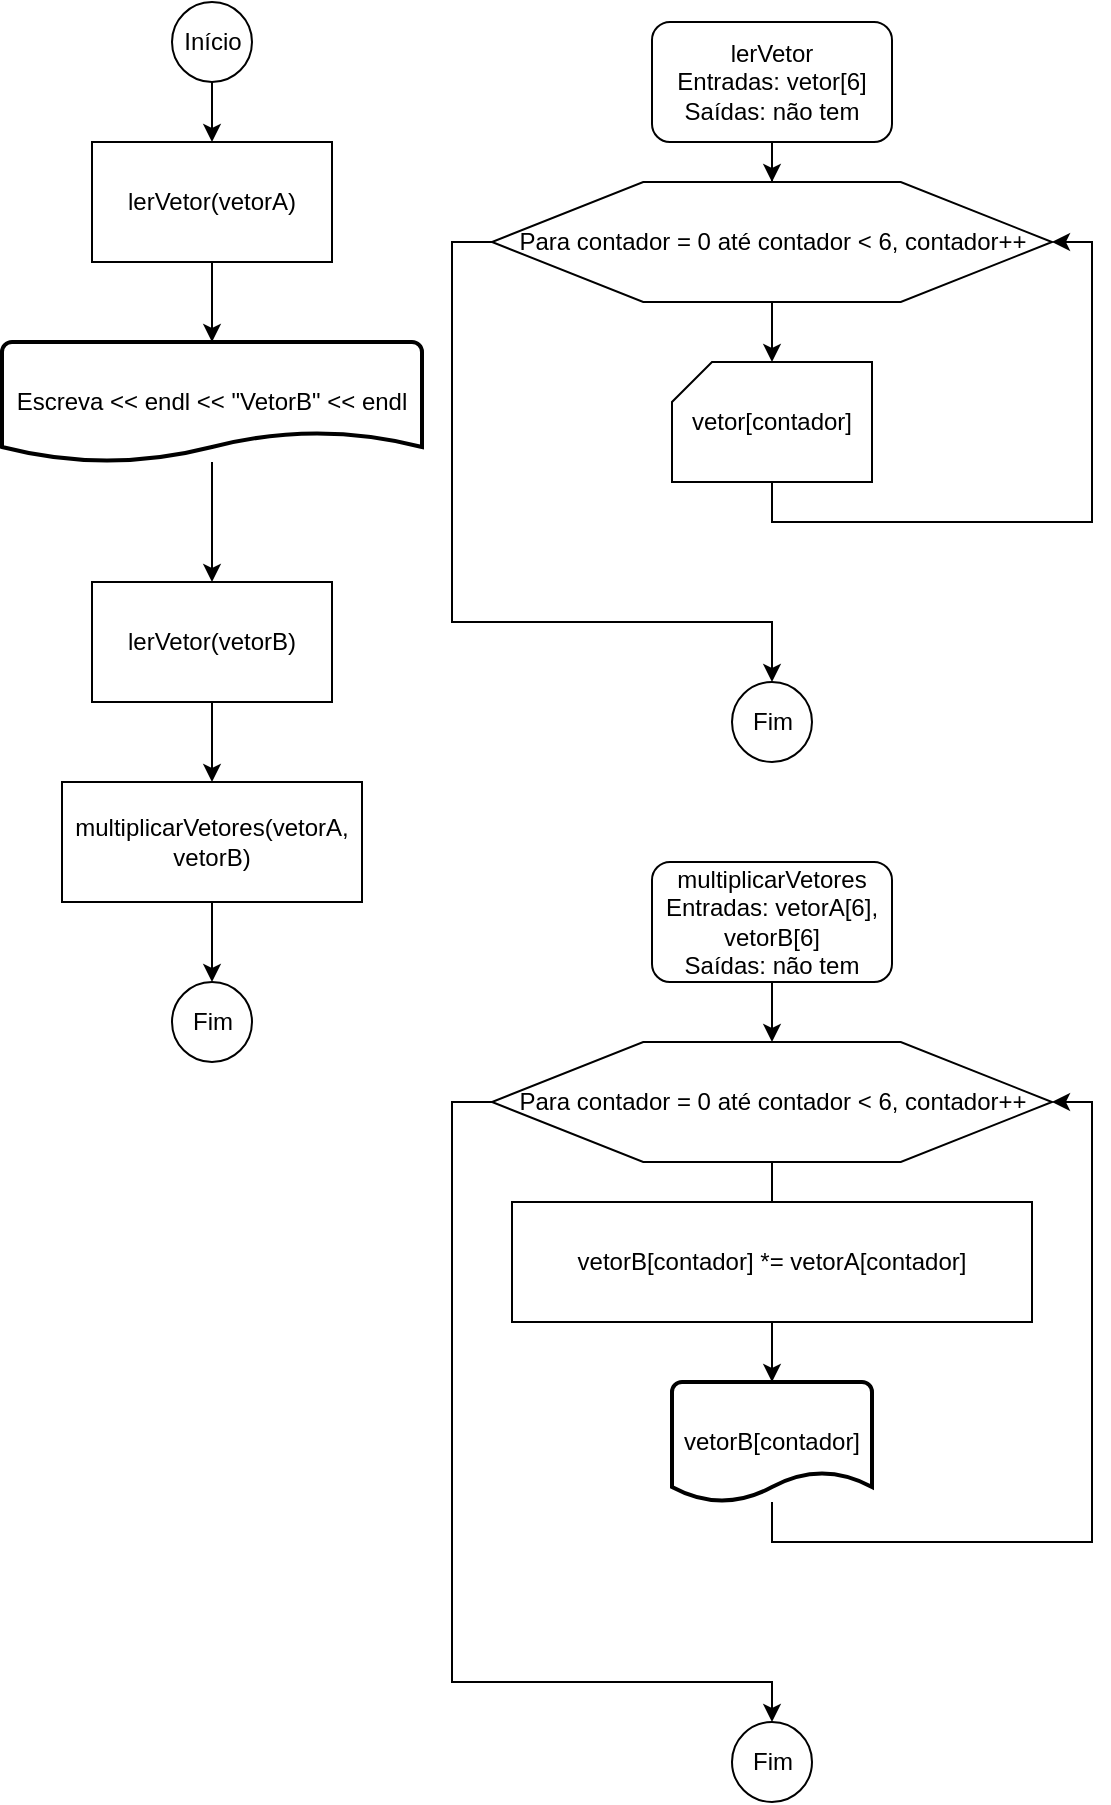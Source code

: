 <mxfile version="18.1.3" type="device"><diagram id="8cyCmG5QuvZNwv8Mw_hd" name="Página-1"><mxGraphModel dx="1161" dy="345" grid="1" gridSize="10" guides="1" tooltips="1" connect="1" arrows="1" fold="1" page="1" pageScale="1" pageWidth="827" pageHeight="1169" math="0" shadow="0"><root><mxCell id="0"/><mxCell id="1" parent="0"/><mxCell id="eLIcTHz15AoTOoP59uGl-5" value="" style="edgeStyle=orthogonalEdgeStyle;rounded=0;orthogonalLoop=1;jettySize=auto;html=1;" edge="1" parent="1" source="eLIcTHz15AoTOoP59uGl-1" target="eLIcTHz15AoTOoP59uGl-2"><mxGeometry relative="1" as="geometry"/></mxCell><mxCell id="eLIcTHz15AoTOoP59uGl-1" value="Início" style="verticalLabelPosition=middle;verticalAlign=middle;html=1;shape=mxgraph.flowchart.on-page_reference;labelPosition=center;align=center;" vertex="1" parent="1"><mxGeometry x="60" y="20" width="40" height="40" as="geometry"/></mxCell><mxCell id="eLIcTHz15AoTOoP59uGl-32" value="" style="edgeStyle=orthogonalEdgeStyle;rounded=0;orthogonalLoop=1;jettySize=auto;html=1;" edge="1" parent="1" source="eLIcTHz15AoTOoP59uGl-2" target="eLIcTHz15AoTOoP59uGl-31"><mxGeometry relative="1" as="geometry"/></mxCell><mxCell id="eLIcTHz15AoTOoP59uGl-2" value="lerVetor(vetorA)" style="rounded=0;whiteSpace=wrap;html=1;" vertex="1" parent="1"><mxGeometry x="20" y="90" width="120" height="60" as="geometry"/></mxCell><mxCell id="eLIcTHz15AoTOoP59uGl-7" value="" style="edgeStyle=orthogonalEdgeStyle;rounded=0;orthogonalLoop=1;jettySize=auto;html=1;" edge="1" parent="1" source="eLIcTHz15AoTOoP59uGl-3" target="eLIcTHz15AoTOoP59uGl-4"><mxGeometry relative="1" as="geometry"/></mxCell><mxCell id="eLIcTHz15AoTOoP59uGl-3" value="lerVetor(vetorB)" style="rounded=0;whiteSpace=wrap;html=1;" vertex="1" parent="1"><mxGeometry x="20" y="310" width="120" height="60" as="geometry"/></mxCell><mxCell id="eLIcTHz15AoTOoP59uGl-9" value="" style="edgeStyle=orthogonalEdgeStyle;rounded=0;orthogonalLoop=1;jettySize=auto;html=1;" edge="1" parent="1" source="eLIcTHz15AoTOoP59uGl-4" target="eLIcTHz15AoTOoP59uGl-8"><mxGeometry relative="1" as="geometry"/></mxCell><mxCell id="eLIcTHz15AoTOoP59uGl-4" value="multiplicarVetores(vetorA, vetorB)" style="rounded=0;whiteSpace=wrap;html=1;" vertex="1" parent="1"><mxGeometry x="5" y="410" width="150" height="60" as="geometry"/></mxCell><mxCell id="eLIcTHz15AoTOoP59uGl-8" value="Fim" style="verticalLabelPosition=middle;verticalAlign=middle;html=1;shape=mxgraph.flowchart.on-page_reference;labelPosition=center;align=center;" vertex="1" parent="1"><mxGeometry x="60" y="510" width="40" height="40" as="geometry"/></mxCell><mxCell id="eLIcTHz15AoTOoP59uGl-13" value="" style="edgeStyle=orthogonalEdgeStyle;rounded=0;orthogonalLoop=1;jettySize=auto;html=1;" edge="1" parent="1" source="eLIcTHz15AoTOoP59uGl-10" target="eLIcTHz15AoTOoP59uGl-11"><mxGeometry relative="1" as="geometry"/></mxCell><mxCell id="eLIcTHz15AoTOoP59uGl-10" value="lerVetor&lt;br&gt;Entradas: vetor[6]&lt;br&gt;Saídas: não tem" style="rounded=1;whiteSpace=wrap;html=1;" vertex="1" parent="1"><mxGeometry x="300" y="30" width="120" height="60" as="geometry"/></mxCell><mxCell id="eLIcTHz15AoTOoP59uGl-16" value="" style="edgeStyle=orthogonalEdgeStyle;rounded=0;orthogonalLoop=1;jettySize=auto;html=1;" edge="1" parent="1" source="eLIcTHz15AoTOoP59uGl-11" target="eLIcTHz15AoTOoP59uGl-15"><mxGeometry relative="1" as="geometry"/></mxCell><mxCell id="eLIcTHz15AoTOoP59uGl-19" style="edgeStyle=orthogonalEdgeStyle;rounded=0;orthogonalLoop=1;jettySize=auto;html=1;entryX=0.5;entryY=0;entryDx=0;entryDy=0;entryPerimeter=0;" edge="1" parent="1" source="eLIcTHz15AoTOoP59uGl-11" target="eLIcTHz15AoTOoP59uGl-18"><mxGeometry relative="1" as="geometry"><Array as="points"><mxPoint x="200" y="140"/><mxPoint x="200" y="330"/><mxPoint x="360" y="330"/></Array></mxGeometry></mxCell><mxCell id="eLIcTHz15AoTOoP59uGl-11" value="Para contador = 0 até contador &amp;lt; 6, contador++" style="verticalLabelPosition=middle;verticalAlign=middle;html=1;shape=hexagon;perimeter=hexagonPerimeter2;arcSize=6;size=0.27;labelPosition=center;align=center;" vertex="1" parent="1"><mxGeometry x="220" y="110" width="280" height="60" as="geometry"/></mxCell><mxCell id="eLIcTHz15AoTOoP59uGl-17" style="edgeStyle=orthogonalEdgeStyle;rounded=0;orthogonalLoop=1;jettySize=auto;html=1;entryX=1;entryY=0.5;entryDx=0;entryDy=0;" edge="1" parent="1" source="eLIcTHz15AoTOoP59uGl-15" target="eLIcTHz15AoTOoP59uGl-11"><mxGeometry relative="1" as="geometry"><Array as="points"><mxPoint x="360" y="280"/><mxPoint x="520" y="280"/><mxPoint x="520" y="140"/></Array></mxGeometry></mxCell><mxCell id="eLIcTHz15AoTOoP59uGl-15" value="vetor[contador]" style="verticalLabelPosition=middle;verticalAlign=middle;html=1;shape=card;whiteSpace=wrap;size=20;arcSize=12;labelPosition=center;align=center;" vertex="1" parent="1"><mxGeometry x="310" y="200" width="100" height="60" as="geometry"/></mxCell><mxCell id="eLIcTHz15AoTOoP59uGl-18" value="Fim" style="verticalLabelPosition=middle;verticalAlign=middle;html=1;shape=mxgraph.flowchart.on-page_reference;labelPosition=center;align=center;" vertex="1" parent="1"><mxGeometry x="340" y="360" width="40" height="40" as="geometry"/></mxCell><mxCell id="eLIcTHz15AoTOoP59uGl-23" value="" style="edgeStyle=orthogonalEdgeStyle;rounded=0;orthogonalLoop=1;jettySize=auto;html=1;" edge="1" parent="1" source="eLIcTHz15AoTOoP59uGl-20" target="eLIcTHz15AoTOoP59uGl-22"><mxGeometry relative="1" as="geometry"/></mxCell><mxCell id="eLIcTHz15AoTOoP59uGl-20" value="multiplicarVetores&lt;br&gt;Entradas: vetorA[6], vetorB[6]&lt;br&gt;Saídas: não tem" style="rounded=1;whiteSpace=wrap;html=1;" vertex="1" parent="1"><mxGeometry x="300" y="450" width="120" height="60" as="geometry"/></mxCell><mxCell id="eLIcTHz15AoTOoP59uGl-27" value="" style="edgeStyle=orthogonalEdgeStyle;rounded=0;orthogonalLoop=1;jettySize=auto;html=1;" edge="1" parent="1" source="eLIcTHz15AoTOoP59uGl-22" target="eLIcTHz15AoTOoP59uGl-26"><mxGeometry relative="1" as="geometry"/></mxCell><mxCell id="eLIcTHz15AoTOoP59uGl-30" style="edgeStyle=orthogonalEdgeStyle;rounded=0;orthogonalLoop=1;jettySize=auto;html=1;entryX=0.5;entryY=0;entryDx=0;entryDy=0;entryPerimeter=0;" edge="1" parent="1" source="eLIcTHz15AoTOoP59uGl-22" target="eLIcTHz15AoTOoP59uGl-29"><mxGeometry relative="1" as="geometry"><Array as="points"><mxPoint x="200" y="570"/><mxPoint x="200" y="860"/><mxPoint x="360" y="860"/></Array></mxGeometry></mxCell><mxCell id="eLIcTHz15AoTOoP59uGl-22" value="Para contador = 0 até contador &amp;lt; 6, contador++" style="verticalLabelPosition=middle;verticalAlign=middle;html=1;shape=hexagon;perimeter=hexagonPerimeter2;arcSize=6;size=0.27;labelPosition=center;align=center;" vertex="1" parent="1"><mxGeometry x="220" y="540" width="280" height="60" as="geometry"/></mxCell><mxCell id="eLIcTHz15AoTOoP59uGl-24" value="vetorB[contador] *= vetorA[contador]" style="rounded=0;whiteSpace=wrap;html=1;" vertex="1" parent="1"><mxGeometry x="230" y="620" width="260" height="60" as="geometry"/></mxCell><mxCell id="eLIcTHz15AoTOoP59uGl-28" style="edgeStyle=orthogonalEdgeStyle;rounded=0;orthogonalLoop=1;jettySize=auto;html=1;entryX=1;entryY=0.5;entryDx=0;entryDy=0;" edge="1" parent="1" source="eLIcTHz15AoTOoP59uGl-26" target="eLIcTHz15AoTOoP59uGl-22"><mxGeometry relative="1" as="geometry"><Array as="points"><mxPoint x="360" y="790"/><mxPoint x="520" y="790"/><mxPoint x="520" y="570"/></Array></mxGeometry></mxCell><mxCell id="eLIcTHz15AoTOoP59uGl-26" value="vetorB[contador]" style="strokeWidth=2;html=1;shape=mxgraph.flowchart.document2;whiteSpace=wrap;size=0.25;" vertex="1" parent="1"><mxGeometry x="310" y="710" width="100" height="60" as="geometry"/></mxCell><mxCell id="eLIcTHz15AoTOoP59uGl-29" value="Fim" style="verticalLabelPosition=middle;verticalAlign=middle;html=1;shape=mxgraph.flowchart.on-page_reference;labelPosition=center;align=center;" vertex="1" parent="1"><mxGeometry x="340" y="880" width="40" height="40" as="geometry"/></mxCell><mxCell id="eLIcTHz15AoTOoP59uGl-33" value="" style="edgeStyle=orthogonalEdgeStyle;rounded=0;orthogonalLoop=1;jettySize=auto;html=1;" edge="1" parent="1" source="eLIcTHz15AoTOoP59uGl-31" target="eLIcTHz15AoTOoP59uGl-3"><mxGeometry relative="1" as="geometry"/></mxCell><mxCell id="eLIcTHz15AoTOoP59uGl-31" value="Escreva &amp;lt;&amp;lt; endl &amp;lt;&amp;lt; &quot;VetorB&quot; &amp;lt;&amp;lt; endl" style="strokeWidth=2;html=1;shape=mxgraph.flowchart.document2;whiteSpace=wrap;size=0.25;" vertex="1" parent="1"><mxGeometry x="-25" y="190" width="210" height="60" as="geometry"/></mxCell></root></mxGraphModel></diagram></mxfile>